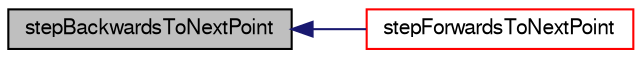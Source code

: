 digraph "stepBackwardsToNextPoint"
{
  bgcolor="transparent";
  edge [fontname="FreeSans",fontsize="10",labelfontname="FreeSans",labelfontsize="10"];
  node [fontname="FreeSans",fontsize="10",shape=record];
  rankdir="LR";
  Node77881 [label="stepBackwardsToNextPoint",height=0.2,width=0.4,color="black", fillcolor="grey75", style="filled", fontcolor="black"];
  Node77881 -> Node77882 [dir="back",color="midnightblue",fontsize="10",style="solid",fontname="FreeSans"];
  Node77882 [label="stepForwardsToNextPoint",height=0.2,width=0.4,color="red",URL="$a21124.html#af4d31a25cf140f175475f9115eba0c96"];
}
